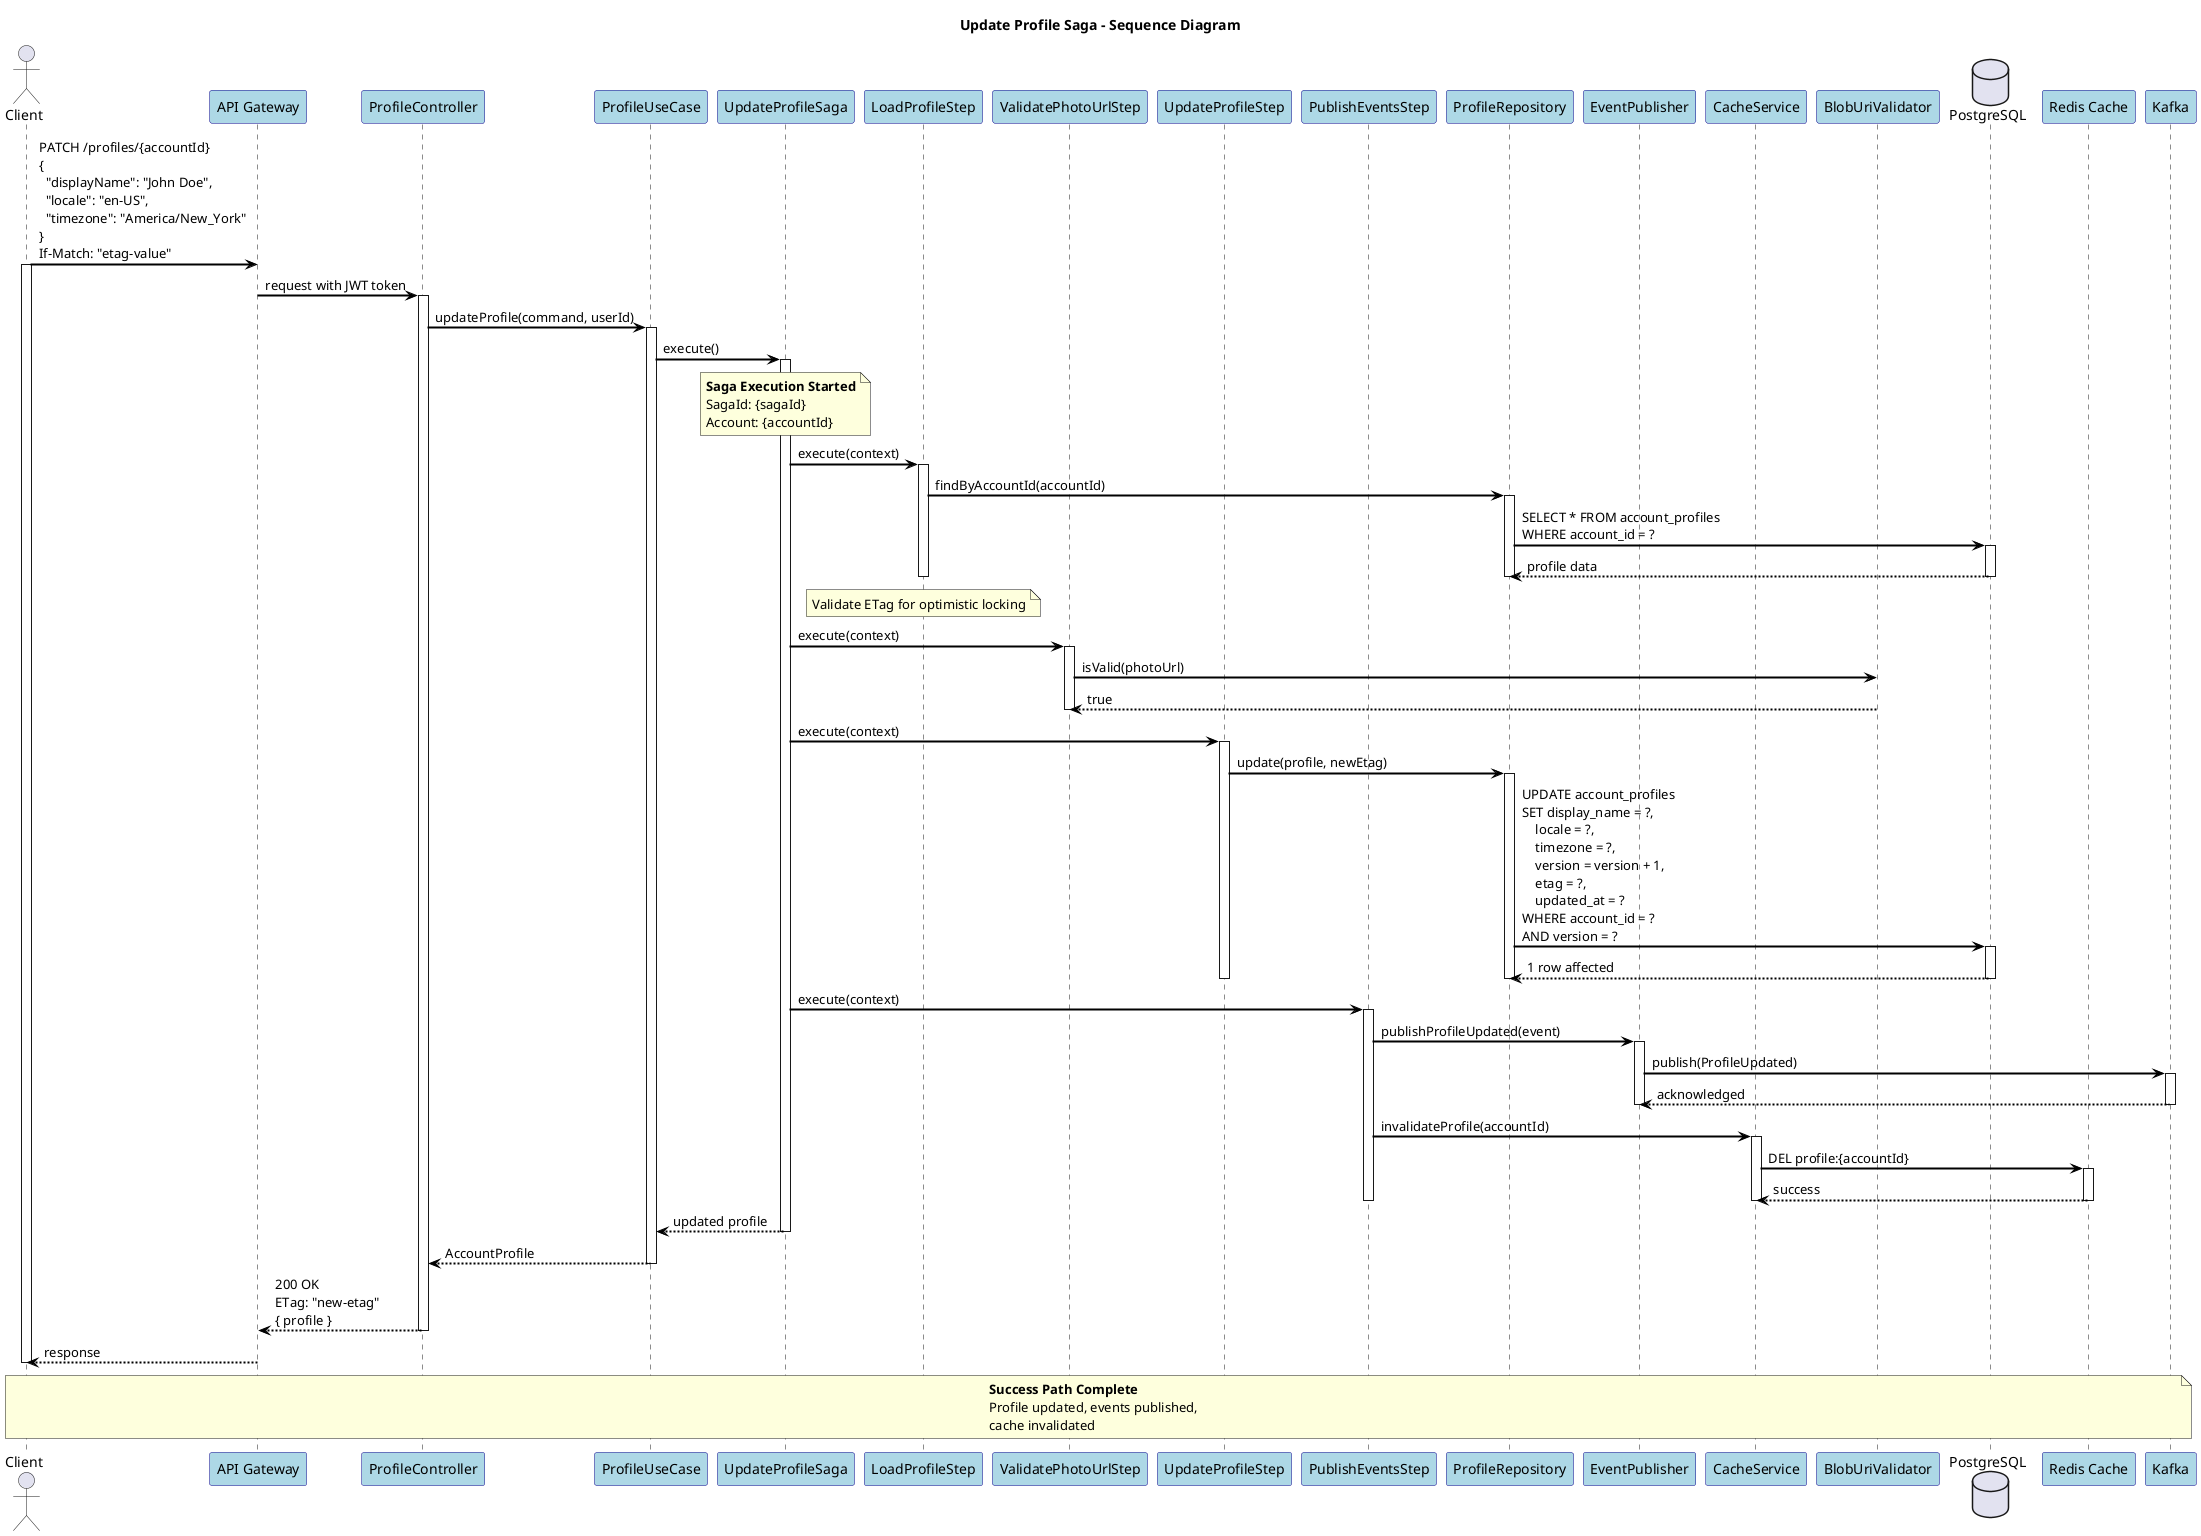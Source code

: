 @startuml
title Update Profile Saga - Sequence Diagram

skinparam shadowing false
skinparam fontName "Helvetica"
skinparam titleFontName "Helvetica"
skinparam backgroundColor white
skinparam participantBackgroundColor lightblue
skinparam participantBorderColor darkblue
skinparam arrowColor black
skinparam arrowThickness 2

actor Client
participant "API Gateway" as APIGW
participant "ProfileController" as Controller
participant "ProfileUseCase" as UseCase
participant "UpdateProfileSaga" as Saga
participant "LoadProfileStep" as LoadStep
participant "ValidatePhotoUrlStep" as ValidateStep
participant "UpdateProfileStep" as UpdateStep
participant "PublishEventsStep" as PublishStep
participant "ProfileRepository" as ProfileRepo
participant "EventPublisher" as EventPub
participant "CacheService" as Cache
participant "BlobUriValidator" as BlobValidator
database "PostgreSQL" as DB
participant "Redis Cache" as Redis
participant "Kafka" as Kafka

Client -> APIGW: PATCH /profiles/{accountId}\n{\n  "displayName": "John Doe",\n  "locale": "en-US",\n  "timezone": "America/New_York"\n}\nIf-Match: "etag-value"
activate Client

APIGW -> Controller: request with JWT token
activate Controller

Controller -> UseCase: updateProfile(command, userId)
activate UseCase

UseCase -> Saga: execute()
activate Saga

note over Saga: **Saga Execution Started**\nSagaId: {sagaId}\nAccount: {accountId}

Saga -> LoadStep: execute(context)
activate LoadStep
LoadStep -> ProfileRepo: findByAccountId(accountId)
activate ProfileRepo
ProfileRepo -> DB: SELECT * FROM account_profiles\nWHERE account_id = ?
activate DB
DB --> ProfileRepo: profile data
deactivate DB
deactivate ProfileRepo
deactivate LoadStep

note over LoadStep: Validate ETag for optimistic locking

Saga -> ValidateStep: execute(context)
activate ValidateStep
ValidateStep -> BlobValidator: isValid(photoUrl)
BlobValidator --> ValidateStep: true
deactivate ValidateStep

Saga -> UpdateStep: execute(context)
activate UpdateStep
UpdateStep -> ProfileRepo: update(profile, newEtag)
activate ProfileRepo
ProfileRepo -> DB: UPDATE account_profiles\nSET display_name = ?,\n    locale = ?,\n    timezone = ?,\n    version = version + 1,\n    etag = ?,\n    updated_at = ?\nWHERE account_id = ?\nAND version = ?
activate DB
DB --> ProfileRepo: 1 row affected
deactivate DB
deactivate ProfileRepo
deactivate UpdateStep

Saga -> PublishStep: execute(context)
activate PublishStep
PublishStep -> EventPub: publishProfileUpdated(event)
activate EventPub
EventPub -> Kafka: publish(ProfileUpdated)
activate Kafka
Kafka --> EventPub: acknowledged
deactivate Kafka
deactivate EventPub

PublishStep -> Cache: invalidateProfile(accountId)
activate Cache
Cache -> Redis: DEL profile:{accountId}
activate Redis
Redis --> Cache: success
deactivate Redis
deactivate Cache
deactivate PublishStep

Saga --> UseCase: updated profile
deactivate Saga

UseCase --> Controller: AccountProfile
deactivate UseCase

Controller --> APIGW: 200 OK\nETag: "new-etag"\n{ profile }
deactivate Controller

APIGW --> Client: response
deactivate APIGW

deactivate Client

note over Client, Kafka: **Success Path Complete**\nProfile updated, events published,\ncache invalidated

@enduml

